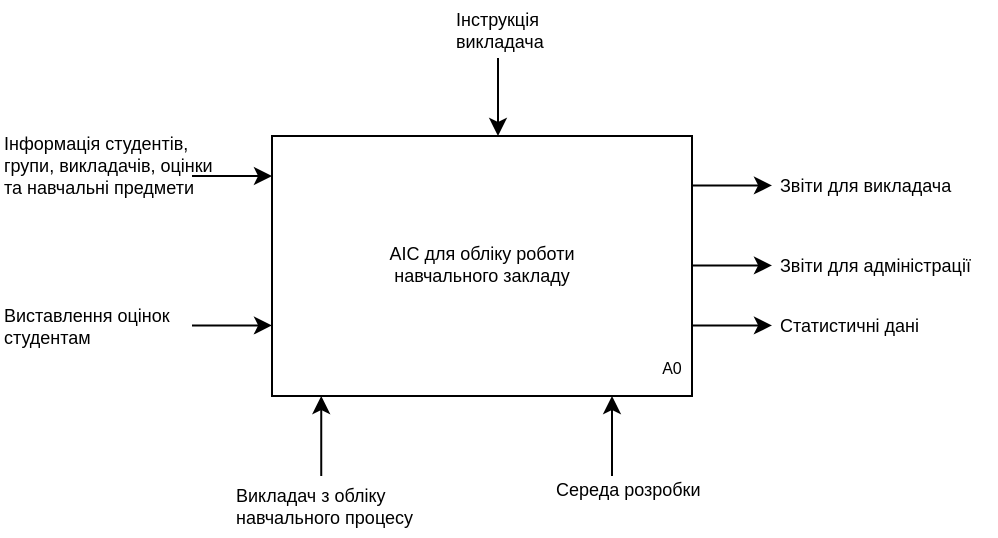 <mxfile version="21.3.3" type="device">
  <diagram name="Сторінка-1" id="L3hvuV_j_w6WOY5KmdmO">
    <mxGraphModel dx="561" dy="364" grid="1" gridSize="10" guides="1" tooltips="1" connect="1" arrows="1" fold="1" page="1" pageScale="1" pageWidth="1169" pageHeight="827" math="0" shadow="0">
      <root>
        <mxCell id="0" />
        <mxCell id="1" parent="0" />
        <mxCell id="XEKBR_4rA_A51tV6gFA4-3" value="" style="rounded=0;whiteSpace=wrap;html=1;" parent="1" vertex="1">
          <mxGeometry x="260" y="400" width="210" height="130" as="geometry" />
        </mxCell>
        <mxCell id="XEKBR_4rA_A51tV6gFA4-4" value="&lt;font style=&quot;font-size: 8px;&quot;&gt;A0&lt;/font&gt;" style="text;html=1;strokeColor=none;fillColor=none;align=center;verticalAlign=middle;whiteSpace=wrap;rounded=0;" parent="1" vertex="1">
          <mxGeometry x="430" y="500" width="60" height="30" as="geometry" />
        </mxCell>
        <mxCell id="XEKBR_4rA_A51tV6gFA4-5" value="" style="endArrow=classic;html=1;rounded=0;entryX=0;entryY=1;entryDx=0;entryDy=0;" parent="1" target="XEKBR_4rA_A51tV6gFA4-4" edge="1">
          <mxGeometry width="50" height="50" relative="1" as="geometry">
            <mxPoint x="430" y="570" as="sourcePoint" />
            <mxPoint x="560" y="470" as="targetPoint" />
          </mxGeometry>
        </mxCell>
        <mxCell id="XEKBR_4rA_A51tV6gFA4-6" value="" style="endArrow=classic;html=1;rounded=0;entryX=0;entryY=1;entryDx=0;entryDy=0;" parent="1" edge="1">
          <mxGeometry width="50" height="50" relative="1" as="geometry">
            <mxPoint x="284.62" y="570" as="sourcePoint" />
            <mxPoint x="284.62" y="530" as="targetPoint" />
          </mxGeometry>
        </mxCell>
        <mxCell id="XEKBR_4rA_A51tV6gFA4-7" value="Викладач з обліку навчального процесу" style="text;strokeColor=none;fillColor=none;align=left;verticalAlign=middle;whiteSpace=wrap;rounded=0;shadow=0;fontStyle=0;html=1;fontSize=9;spacingTop=0;" parent="1" vertex="1">
          <mxGeometry x="240" y="570" width="110" height="30" as="geometry" />
        </mxCell>
        <mxCell id="XEKBR_4rA_A51tV6gFA4-9" value="Середа розробки" style="text;strokeColor=none;fillColor=none;align=left;verticalAlign=middle;whiteSpace=wrap;rounded=0;shadow=0;fontStyle=0;html=1;fontSize=9;spacingTop=0;" parent="1" vertex="1">
          <mxGeometry x="400" y="562" width="80" height="30" as="geometry" />
        </mxCell>
        <mxCell id="XEKBR_4rA_A51tV6gFA4-10" value="" style="endArrow=classic;html=1;rounded=0;entryX=0;entryY=1;entryDx=0;entryDy=0;" parent="1" edge="1">
          <mxGeometry width="50" height="50" relative="1" as="geometry">
            <mxPoint x="220" y="420" as="sourcePoint" />
            <mxPoint x="260" y="420" as="targetPoint" />
          </mxGeometry>
        </mxCell>
        <mxCell id="XEKBR_4rA_A51tV6gFA4-11" value="&lt;div style=&quot;&quot;&gt;Інформація студентів, групи, викладачів, оцінки та навчальні предмети&lt;/div&gt;" style="text;strokeColor=none;fillColor=none;align=left;verticalAlign=middle;whiteSpace=wrap;rounded=0;shadow=0;fontStyle=0;html=1;fontSize=9;spacingTop=0;" parent="1" vertex="1">
          <mxGeometry x="124" y="400" width="110" height="30" as="geometry" />
        </mxCell>
        <mxCell id="XEKBR_4rA_A51tV6gFA4-13" value="" style="endArrow=classic;html=1;rounded=0;entryX=0;entryY=1;entryDx=0;entryDy=0;" parent="1" edge="1">
          <mxGeometry width="50" height="50" relative="1" as="geometry">
            <mxPoint x="220" y="494.69" as="sourcePoint" />
            <mxPoint x="260" y="494.69" as="targetPoint" />
          </mxGeometry>
        </mxCell>
        <mxCell id="XEKBR_4rA_A51tV6gFA4-14" value="&lt;div style=&quot;&quot;&gt;Виставлення оцінок студентам&lt;/div&gt;" style="text;strokeColor=none;fillColor=none;align=left;verticalAlign=middle;whiteSpace=wrap;rounded=0;shadow=0;fontStyle=0;html=1;fontSize=9;spacingTop=0;" parent="1" vertex="1">
          <mxGeometry x="124" y="480" width="110" height="30" as="geometry" />
        </mxCell>
        <mxCell id="XEKBR_4rA_A51tV6gFA4-15" value="" style="endArrow=classic;html=1;rounded=0;entryX=0;entryY=1;entryDx=0;entryDy=0;" parent="1" edge="1">
          <mxGeometry width="50" height="50" relative="1" as="geometry">
            <mxPoint x="470" y="494.69" as="sourcePoint" />
            <mxPoint x="510" y="494.69" as="targetPoint" />
          </mxGeometry>
        </mxCell>
        <mxCell id="XEKBR_4rA_A51tV6gFA4-16" value="&lt;div style=&quot;&quot;&gt;Статистичні дані&lt;/div&gt;" style="text;strokeColor=none;fillColor=none;align=left;verticalAlign=middle;whiteSpace=wrap;rounded=0;shadow=0;fontStyle=0;html=1;fontSize=9;spacingTop=0;" parent="1" vertex="1">
          <mxGeometry x="512" y="480" width="110" height="30" as="geometry" />
        </mxCell>
        <mxCell id="XEKBR_4rA_A51tV6gFA4-17" value="" style="endArrow=classic;html=1;rounded=0;entryX=0;entryY=1;entryDx=0;entryDy=0;" parent="1" edge="1">
          <mxGeometry width="50" height="50" relative="1" as="geometry">
            <mxPoint x="470" y="424.69" as="sourcePoint" />
            <mxPoint x="510" y="424.69" as="targetPoint" />
          </mxGeometry>
        </mxCell>
        <mxCell id="XEKBR_4rA_A51tV6gFA4-18" value="&lt;div style=&quot;&quot;&gt;Звіти для викладача&lt;/div&gt;" style="text;strokeColor=none;fillColor=none;align=left;verticalAlign=middle;whiteSpace=wrap;rounded=0;shadow=0;fontStyle=0;html=1;fontSize=9;spacingTop=0;" parent="1" vertex="1">
          <mxGeometry x="512" y="410" width="110" height="30" as="geometry" />
        </mxCell>
        <mxCell id="XEKBR_4rA_A51tV6gFA4-20" value="" style="endArrow=classic;html=1;rounded=0;" parent="1" edge="1">
          <mxGeometry width="50" height="50" relative="1" as="geometry">
            <mxPoint x="373" y="361" as="sourcePoint" />
            <mxPoint x="373" y="400" as="targetPoint" />
          </mxGeometry>
        </mxCell>
        <mxCell id="XEKBR_4rA_A51tV6gFA4-21" value="&lt;div style=&quot;&quot;&gt;Інструкція&lt;/div&gt;&lt;div style=&quot;&quot;&gt;викладача&lt;/div&gt;" style="text;strokeColor=none;fillColor=none;align=left;verticalAlign=middle;whiteSpace=wrap;rounded=0;shadow=0;fontStyle=0;html=1;fontSize=9;spacingTop=0;" parent="1" vertex="1">
          <mxGeometry x="350" y="332" width="56" height="30" as="geometry" />
        </mxCell>
        <mxCell id="XEKBR_4rA_A51tV6gFA4-25" value="АІС для обліку роботи&lt;br&gt;навчального закладу&lt;br style=&quot;font-size: 9px;&quot;&gt;&amp;nbsp;" style="text;html=1;strokeColor=none;fillColor=none;align=center;verticalAlign=middle;whiteSpace=wrap;rounded=0;fontSize=9;" parent="1" vertex="1">
          <mxGeometry x="255" y="420" width="220" height="100" as="geometry" />
        </mxCell>
        <mxCell id="H4ASW1AbjdCLJvAhlm7o-1" value="" style="endArrow=classic;html=1;rounded=0;entryX=0;entryY=1;entryDx=0;entryDy=0;" edge="1" parent="1">
          <mxGeometry width="50" height="50" relative="1" as="geometry">
            <mxPoint x="470" y="464.69" as="sourcePoint" />
            <mxPoint x="510" y="464.69" as="targetPoint" />
          </mxGeometry>
        </mxCell>
        <mxCell id="H4ASW1AbjdCLJvAhlm7o-2" value="&lt;div style=&quot;&quot;&gt;Звіти для адміністрації&lt;br&gt;&lt;/div&gt;" style="text;strokeColor=none;fillColor=none;align=left;verticalAlign=middle;whiteSpace=wrap;rounded=0;shadow=0;fontStyle=0;html=1;fontSize=9;spacingTop=0;" vertex="1" parent="1">
          <mxGeometry x="512" y="450" width="110" height="30" as="geometry" />
        </mxCell>
      </root>
    </mxGraphModel>
  </diagram>
</mxfile>

